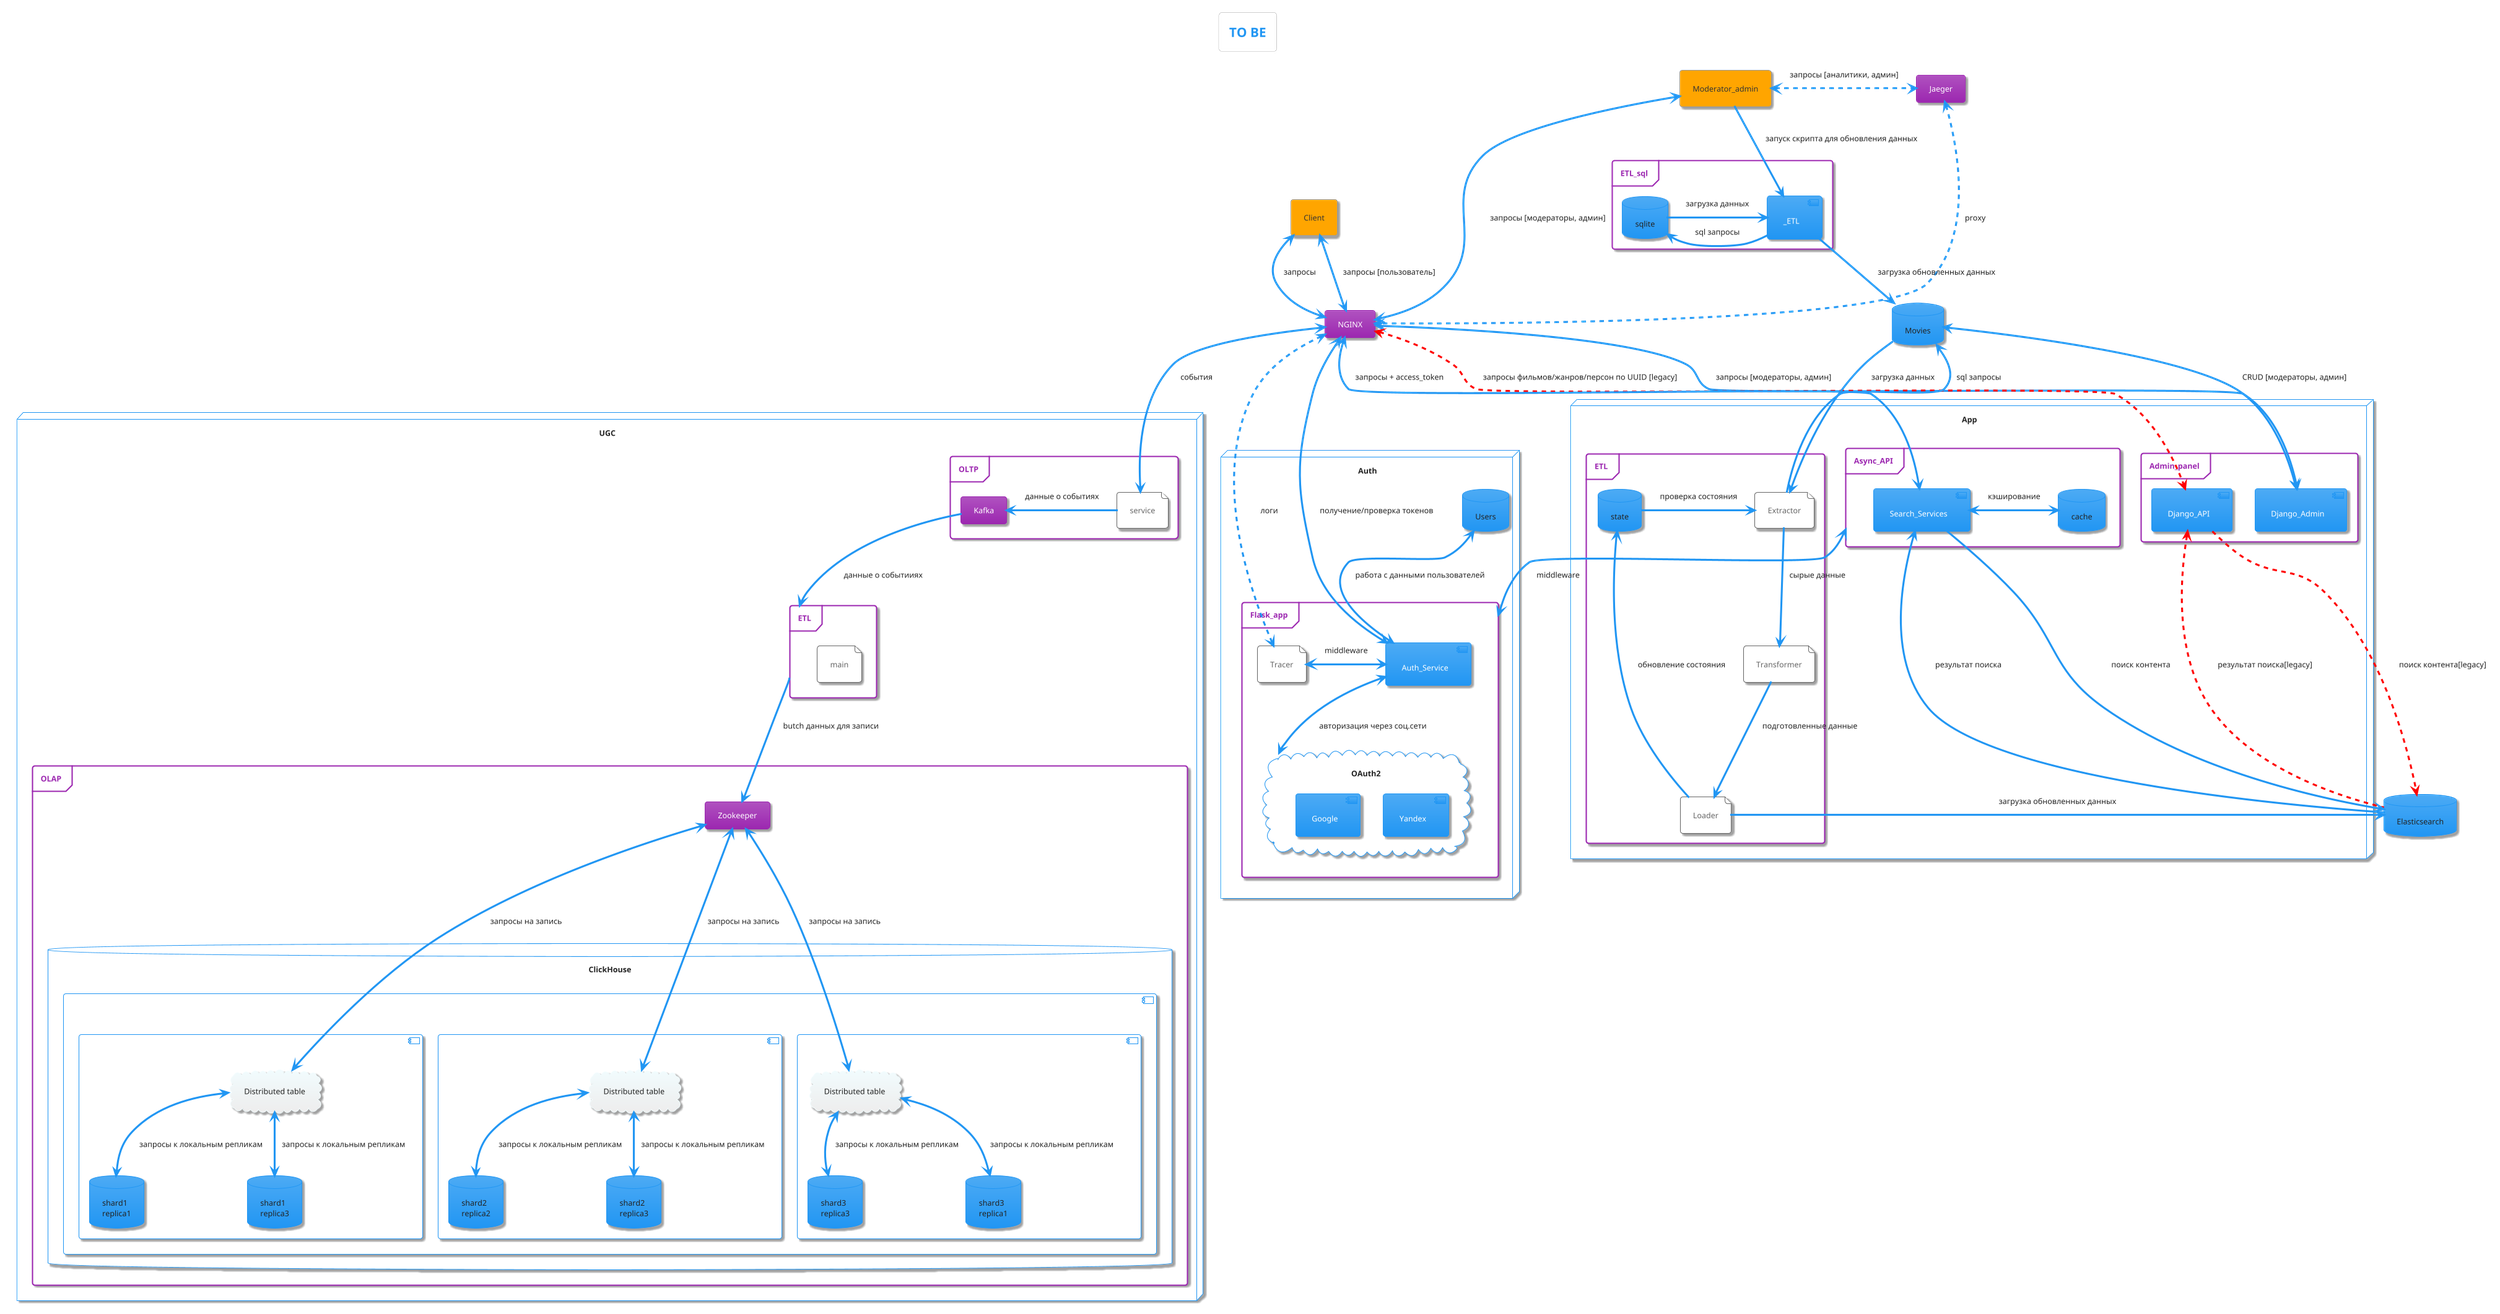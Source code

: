 @startuml to_be
!theme materia
skinparam componentStyle uml2

title TO BE

agent Client
card NGINX

' связи Client/Moderator
Client <-> NGINX: запросы

node UGC {
    frame OLTP {
        file service
        card Kafka

        service -left-> Kafka: данные о событиях
    }

    frame ETL as ETL_Kafka_Zookeeper {
        file main
    }

    frame OLAP {
        card Zookeeper
        database ClickHouse{
            component "cluster 1"{
                component Shard_1 {
                    cloud "Distributed table" as Distributed1_1
                    database "shard1\nreplica1" as replica1_1
                    database "shard1\nreplica3" as replica1_2
                }
                component Shard_2 {
                    cloud "Distributed table" as Distributed1_2
                    database "shard2\nreplica2" as replica2_1
                    database "shard2\nreplica3" as replica2_2
                }

                component Shard_3 {
                    cloud "Distributed table" as Distributed1_3
                    database "shard3\nreplica3" as replica3_1
                    database "shard3\nreplica1" as replica3_2
                }

                '  связи cluster 1
                Distributed1_1 <--> replica1_1: запросы к локальным репликам
                Distributed1_1 <--> replica1_2: запросы к локальным репликам
                Distributed1_2 <--> replica2_1: запросы к локальным репликам
                Distributed1_2 <--> replica2_2: запросы к локальным репликам
                Distributed1_3 <--> replica3_1: запросы к локальным репликам
                Distributed1_3 <--> replica3_2: запросы к локальным репликам


            }

        '  связи Zookeeper - servers
        Zookeeper <--> Distributed1_1: запросы на запись
        Zookeeper <--> Distributed1_2: запросы на запись
        Zookeeper <--> Distributed1_3: запросы на запись
    }
}
}

NGINX <--> service: события
Kafka -down-> ETL_Kafka_Zookeeper: данные о событииях
ETL_Kafka_Zookeeper -down-> Zookeeper: butch данных для записи





agent Moderator_admin as Moderator
card Jaeger
database Movies
database Elasticsearch

frame ETL_sql{
    database sqlite
    component _ETL

    sqlite -> _ETL: загрузка данных
    sqlite <- _ETL: sql запросы
}

' связи Client/Moderator
Client <--> NGINX: запросы [пользователь]
Moderator <-> NGINX: запросы [модераторы, админ]
Moderator <.> Jaeger: запросы [аналитики, админ]
Moderator --> _ETL: запуск скрипта для обновления данных
Jaeger <..> NGINX: proxy

_ETL --> Movies: загрузка обновленных данных

node App {
    frame ETL {
        database state
        file Loader
        file Transformer
        file Extractor

        state -> Extractor: проверка состояния
        Loader --> state: обновление состояния
    }

    frame Admin_panel {
        component Django_Admin
        component Django_API
    }

    frame Async_API {
        database cache
        component Search_Services

        Search_Services <-> cache: кэширование
    }
}

node Auth {
    database Users
    frame Flask_app{
        component Auth_Service
        file Tracer
        cloud OAuth2 {
            component Yandex
            component Google
    }

Users <--> Auth_Service: работа с данными пользователей
Auth_Service <--> OAuth2: авторизация через соц.сети
Tracer <-> Auth_Service: middleware
}
}

' связи Admin_panel
NGINX <--> Django_Admin: запросы [модераторы, админ]
NGINX <.[#red].> Django_API: запросы фильмов/жанров/персон по UUID [legacy]
Django_API .[#red].> Elasticsearch: поиск контента[legacy]
Django_API <.[#red]. Elasticsearch: результат поиска[legacy]
Movies <--> Django_Admin: CRUD [модераторы, админ]

' связи ETL
Movies -> Extractor: загрузка данных
Movies <- Extractor: sql запросы
Extractor --> Transformer: сырые данные
Transformer --> Loader: подготовленные данные
Loader -> Elasticsearch: загрузка обновленных данных

' связи Async_API
NGINX <-up-> Search_Services: запросы + access_token
Search_Services -> Elasticsearch: поиск контента
Search_Services <- Elasticsearch: результат поиска

' связи Auth
NGINX <-> Auth_Service: получение/проверка токенов
Async_API <--> Flask_app: middleware
NGINX <..> Tracer: логи

@enduml
